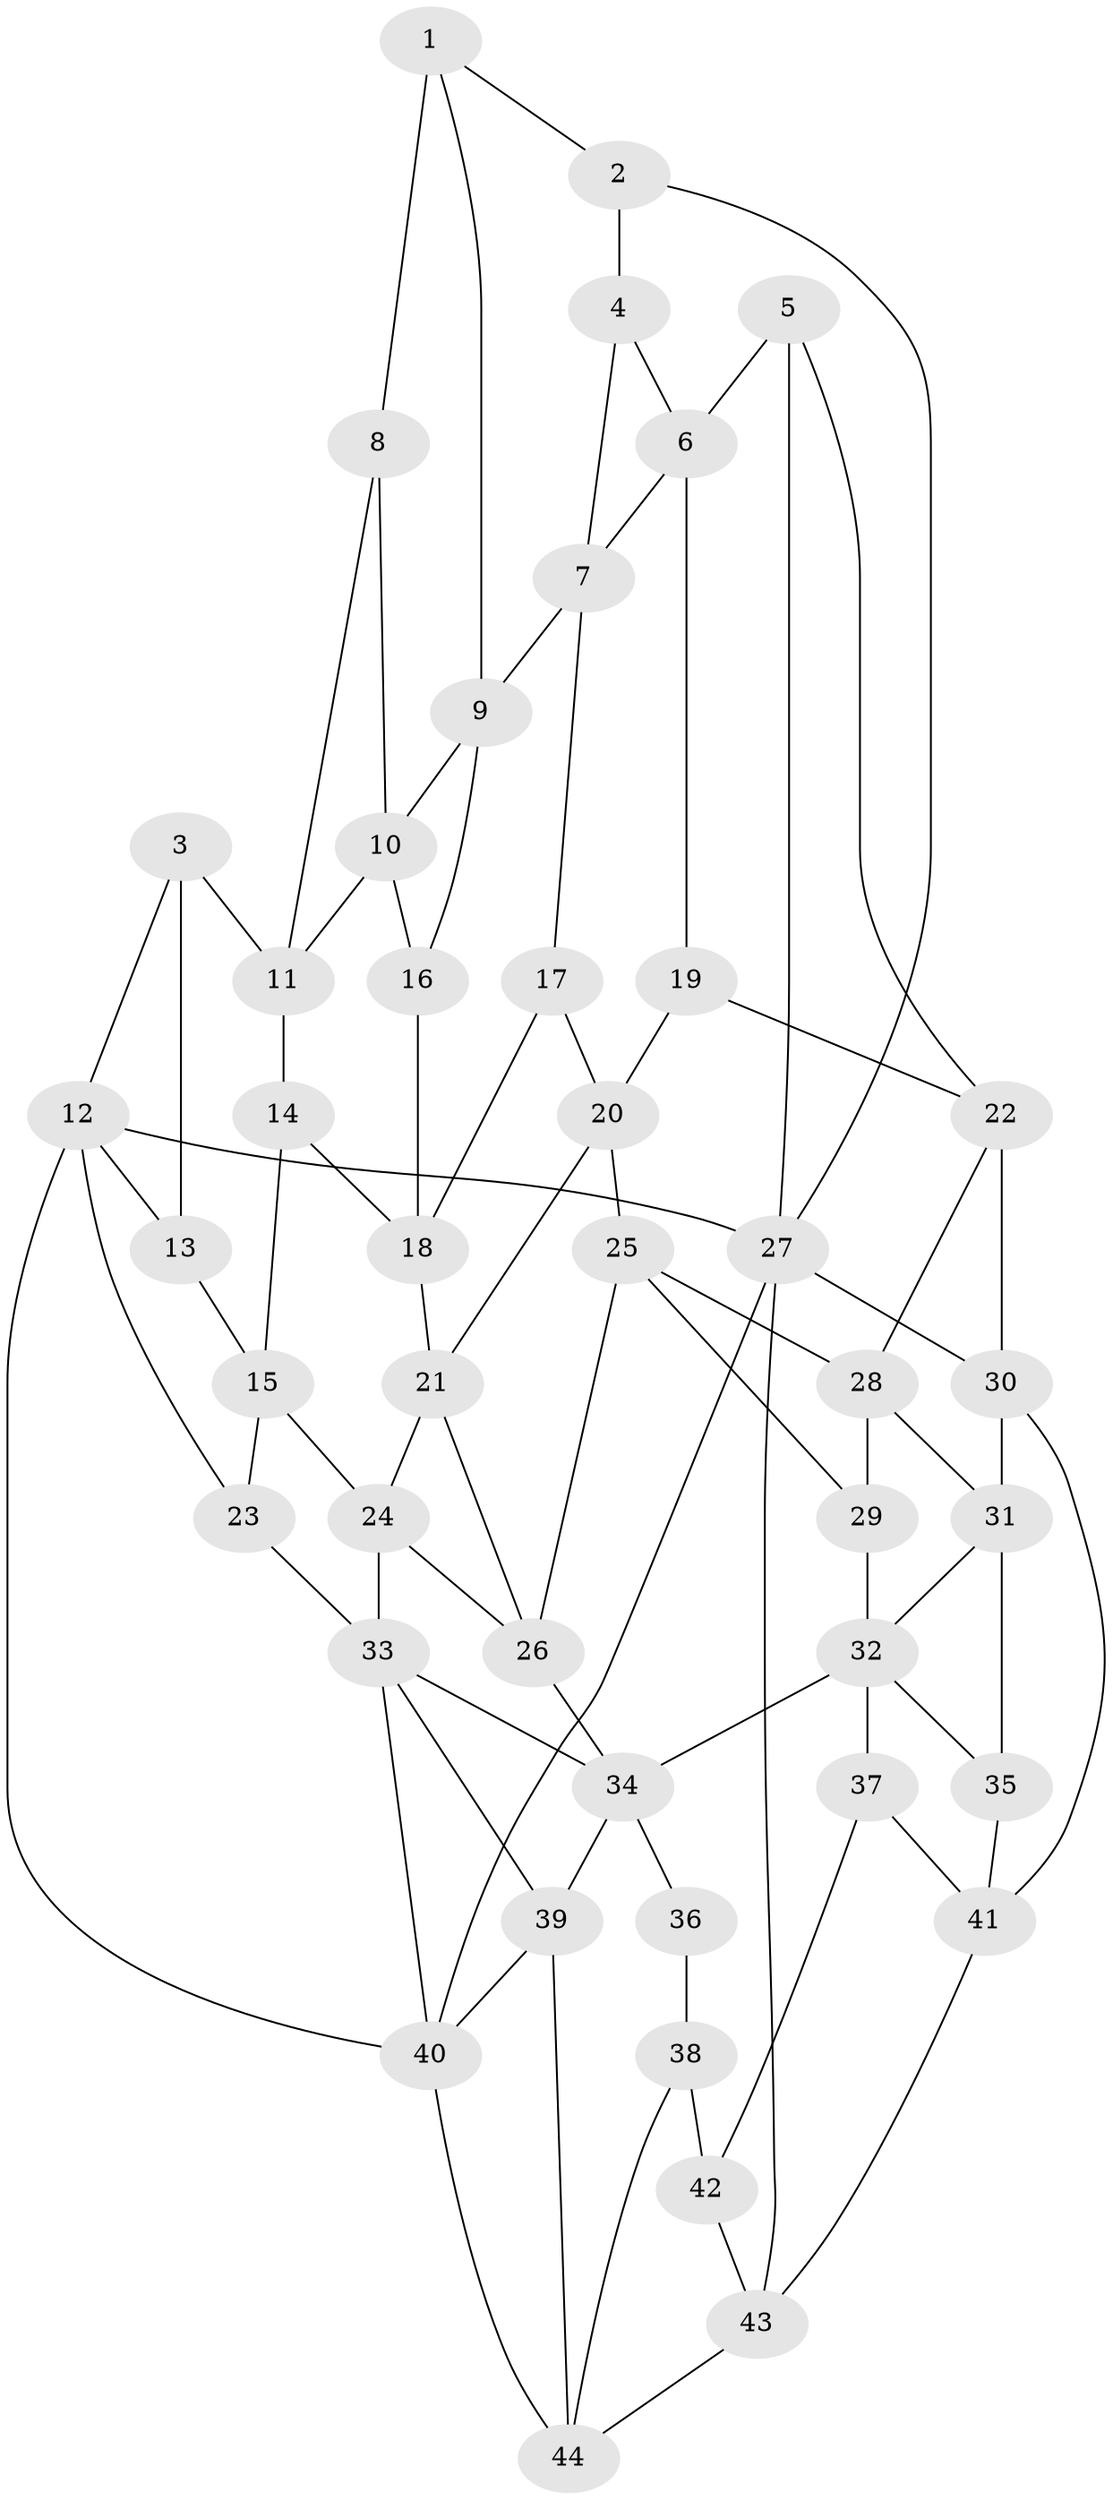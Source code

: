// original degree distribution, {3: 0.022988505747126436, 4: 0.25287356321839083, 5: 0.5057471264367817, 6: 0.21839080459770116}
// Generated by graph-tools (version 1.1) at 2025/27/03/09/25 03:27:09]
// undirected, 44 vertices, 82 edges
graph export_dot {
graph [start="1"]
  node [color=gray90,style=filled];
  1;
  2;
  3;
  4;
  5;
  6;
  7;
  8;
  9;
  10;
  11;
  12;
  13;
  14;
  15;
  16;
  17;
  18;
  19;
  20;
  21;
  22;
  23;
  24;
  25;
  26;
  27;
  28;
  29;
  30;
  31;
  32;
  33;
  34;
  35;
  36;
  37;
  38;
  39;
  40;
  41;
  42;
  43;
  44;
  1 -- 2 [weight=1.0];
  1 -- 8 [weight=2.0];
  1 -- 9 [weight=1.0];
  2 -- 4 [weight=2.0];
  2 -- 27 [weight=1.0];
  3 -- 11 [weight=1.0];
  3 -- 12 [weight=1.0];
  3 -- 13 [weight=2.0];
  4 -- 6 [weight=1.0];
  4 -- 7 [weight=1.0];
  5 -- 6 [weight=1.0];
  5 -- 22 [weight=1.0];
  5 -- 27 [weight=1.0];
  6 -- 7 [weight=1.0];
  6 -- 19 [weight=1.0];
  7 -- 9 [weight=1.0];
  7 -- 17 [weight=1.0];
  8 -- 10 [weight=1.0];
  8 -- 11 [weight=1.0];
  9 -- 10 [weight=1.0];
  9 -- 16 [weight=1.0];
  10 -- 11 [weight=1.0];
  10 -- 16 [weight=1.0];
  11 -- 14 [weight=1.0];
  12 -- 13 [weight=1.0];
  12 -- 23 [weight=1.0];
  12 -- 27 [weight=1.0];
  12 -- 40 [weight=1.0];
  13 -- 15 [weight=1.0];
  14 -- 15 [weight=1.0];
  14 -- 18 [weight=1.0];
  15 -- 23 [weight=1.0];
  15 -- 24 [weight=1.0];
  16 -- 18 [weight=1.0];
  17 -- 18 [weight=1.0];
  17 -- 20 [weight=1.0];
  18 -- 21 [weight=1.0];
  19 -- 20 [weight=1.0];
  19 -- 22 [weight=1.0];
  20 -- 21 [weight=1.0];
  20 -- 25 [weight=1.0];
  21 -- 24 [weight=1.0];
  21 -- 26 [weight=1.0];
  22 -- 28 [weight=1.0];
  22 -- 30 [weight=1.0];
  23 -- 33 [weight=2.0];
  24 -- 26 [weight=1.0];
  24 -- 33 [weight=1.0];
  25 -- 26 [weight=1.0];
  25 -- 28 [weight=1.0];
  25 -- 29 [weight=1.0];
  26 -- 34 [weight=1.0];
  27 -- 30 [weight=1.0];
  27 -- 40 [weight=1.0];
  27 -- 43 [weight=1.0];
  28 -- 29 [weight=1.0];
  28 -- 31 [weight=1.0];
  29 -- 32 [weight=2.0];
  30 -- 31 [weight=1.0];
  30 -- 41 [weight=1.0];
  31 -- 32 [weight=1.0];
  31 -- 35 [weight=1.0];
  32 -- 34 [weight=1.0];
  32 -- 35 [weight=1.0];
  32 -- 37 [weight=1.0];
  33 -- 34 [weight=1.0];
  33 -- 39 [weight=1.0];
  33 -- 40 [weight=1.0];
  34 -- 36 [weight=1.0];
  34 -- 39 [weight=1.0];
  35 -- 41 [weight=1.0];
  36 -- 38 [weight=2.0];
  37 -- 41 [weight=1.0];
  37 -- 42 [weight=2.0];
  38 -- 42 [weight=1.0];
  38 -- 44 [weight=1.0];
  39 -- 40 [weight=1.0];
  39 -- 44 [weight=1.0];
  40 -- 44 [weight=1.0];
  41 -- 43 [weight=1.0];
  42 -- 43 [weight=1.0];
  43 -- 44 [weight=1.0];
}
